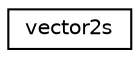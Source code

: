 digraph "Graphical Class Hierarchy"
{
 // INTERACTIVE_SVG=YES
  edge [fontname="Helvetica",fontsize="10",labelfontname="Helvetica",labelfontsize="10"];
  node [fontname="Helvetica",fontsize="10",shape=record];
  rankdir="LR";
  Node1 [label="vector2s",height=0.2,width=0.4,color="black", fillcolor="white", style="filled",URL="$df/de5/structvector2s.html"];
}
